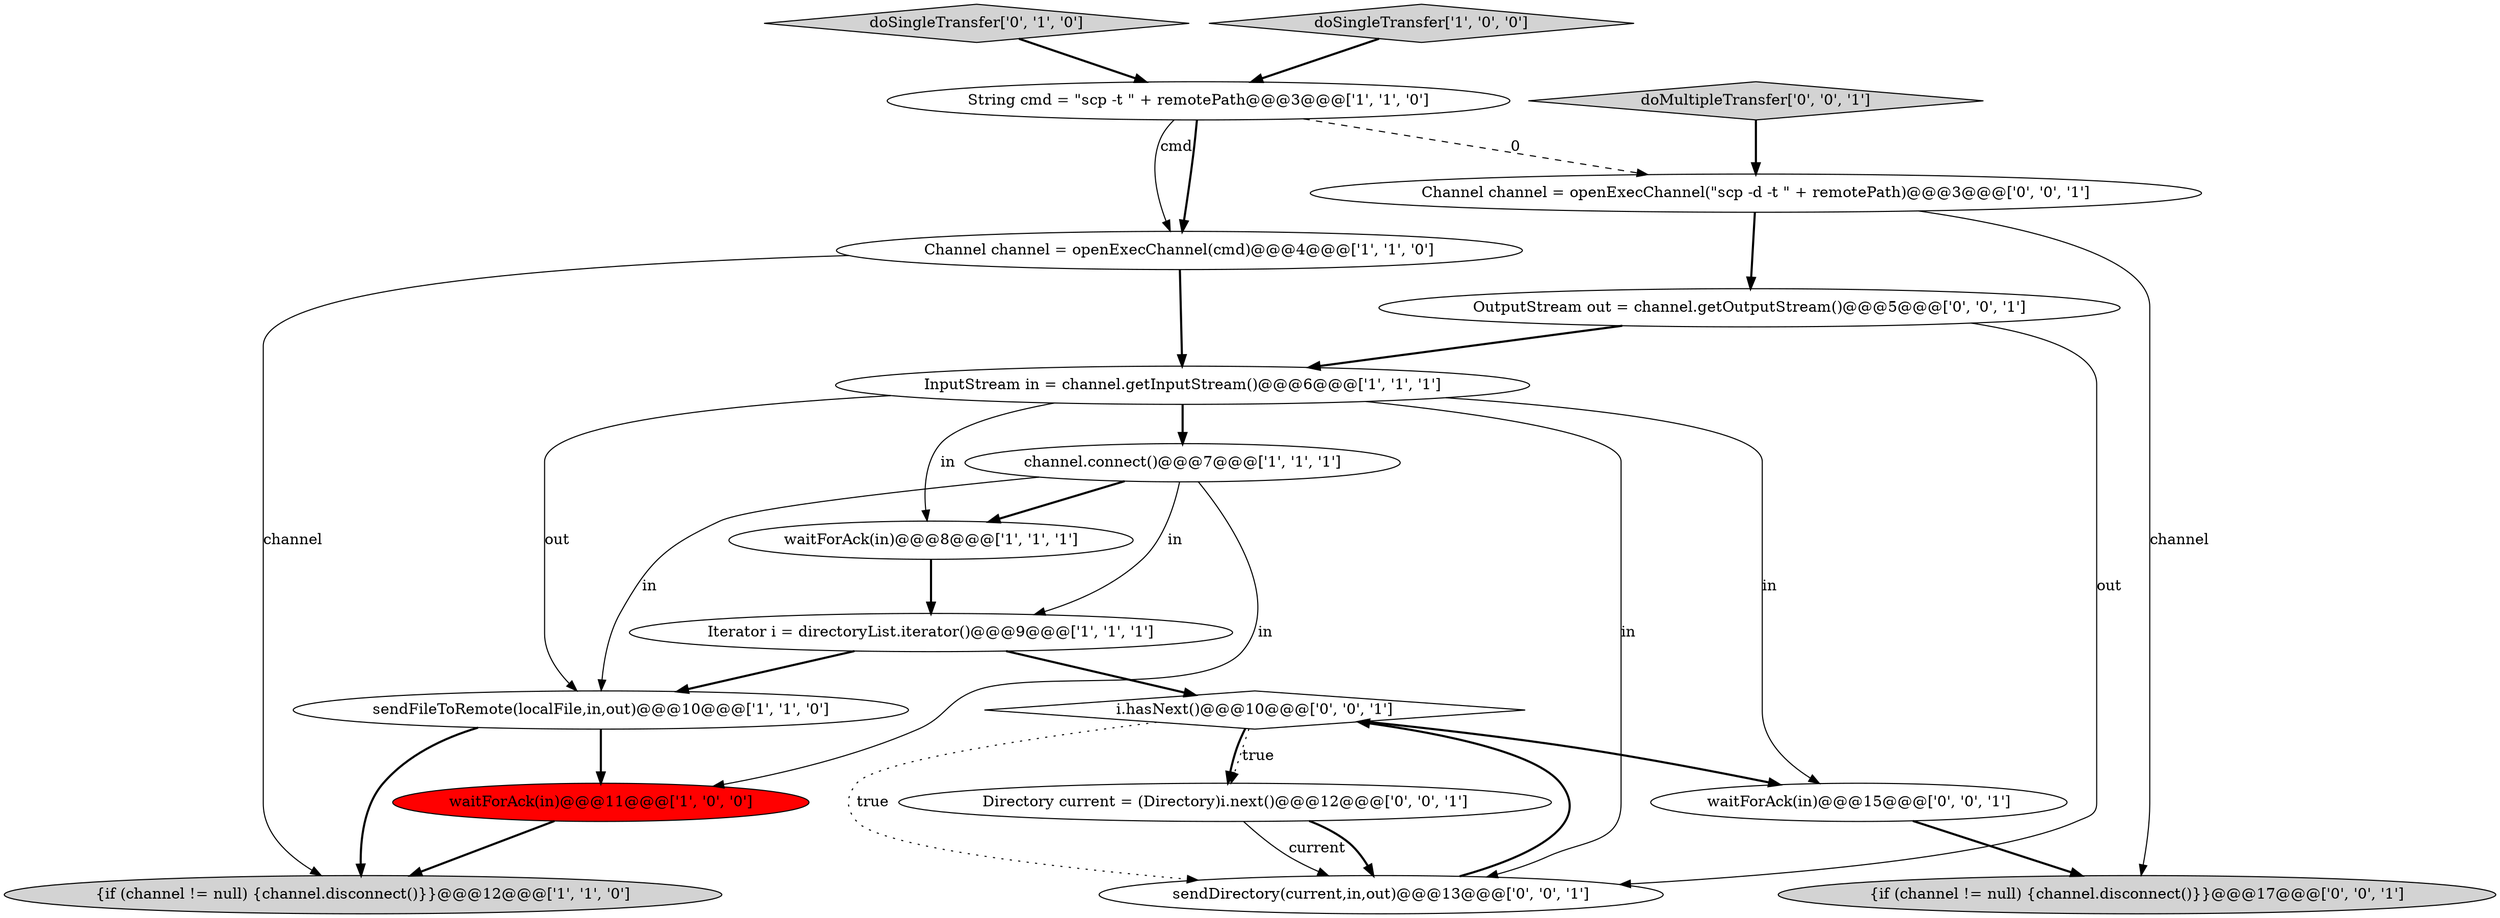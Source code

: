 digraph {
4 [style = filled, label = "InputStream in = channel.getInputStream()@@@6@@@['1', '1', '1']", fillcolor = white, shape = ellipse image = "AAA0AAABBB1BBB"];
11 [style = filled, label = "OutputStream out = channel.getOutputStream()@@@5@@@['0', '0', '1']", fillcolor = white, shape = ellipse image = "AAA0AAABBB3BBB"];
13 [style = filled, label = "waitForAck(in)@@@15@@@['0', '0', '1']", fillcolor = white, shape = ellipse image = "AAA0AAABBB3BBB"];
3 [style = filled, label = "Channel channel = openExecChannel(cmd)@@@4@@@['1', '1', '0']", fillcolor = white, shape = ellipse image = "AAA0AAABBB1BBB"];
8 [style = filled, label = "channel.connect()@@@7@@@['1', '1', '1']", fillcolor = white, shape = ellipse image = "AAA0AAABBB1BBB"];
16 [style = filled, label = "Directory current = (Directory)i.next()@@@12@@@['0', '0', '1']", fillcolor = white, shape = ellipse image = "AAA0AAABBB3BBB"];
9 [style = filled, label = "Iterator i = directoryList.iterator()@@@9@@@['1', '1', '1']", fillcolor = white, shape = ellipse image = "AAA0AAABBB1BBB"];
15 [style = filled, label = "i.hasNext()@@@10@@@['0', '0', '1']", fillcolor = white, shape = diamond image = "AAA0AAABBB3BBB"];
1 [style = filled, label = "waitForAck(in)@@@8@@@['1', '1', '1']", fillcolor = white, shape = ellipse image = "AAA0AAABBB1BBB"];
7 [style = filled, label = "String cmd = \"scp -t \" + remotePath@@@3@@@['1', '1', '0']", fillcolor = white, shape = ellipse image = "AAA0AAABBB1BBB"];
10 [style = filled, label = "doSingleTransfer['0', '1', '0']", fillcolor = lightgray, shape = diamond image = "AAA0AAABBB2BBB"];
12 [style = filled, label = "sendDirectory(current,in,out)@@@13@@@['0', '0', '1']", fillcolor = white, shape = ellipse image = "AAA0AAABBB3BBB"];
6 [style = filled, label = "doSingleTransfer['1', '0', '0']", fillcolor = lightgray, shape = diamond image = "AAA0AAABBB1BBB"];
5 [style = filled, label = "sendFileToRemote(localFile,in,out)@@@10@@@['1', '1', '0']", fillcolor = white, shape = ellipse image = "AAA0AAABBB1BBB"];
14 [style = filled, label = "Channel channel = openExecChannel(\"scp -d -t \" + remotePath)@@@3@@@['0', '0', '1']", fillcolor = white, shape = ellipse image = "AAA0AAABBB3BBB"];
18 [style = filled, label = "doMultipleTransfer['0', '0', '1']", fillcolor = lightgray, shape = diamond image = "AAA0AAABBB3BBB"];
0 [style = filled, label = "{if (channel != null) {channel.disconnect()}}@@@12@@@['1', '1', '0']", fillcolor = lightgray, shape = ellipse image = "AAA0AAABBB1BBB"];
17 [style = filled, label = "{if (channel != null) {channel.disconnect()}}@@@17@@@['0', '0', '1']", fillcolor = lightgray, shape = ellipse image = "AAA0AAABBB3BBB"];
2 [style = filled, label = "waitForAck(in)@@@11@@@['1', '0', '0']", fillcolor = red, shape = ellipse image = "AAA1AAABBB1BBB"];
14->17 [style = solid, label="channel"];
15->13 [style = bold, label=""];
7->14 [style = dashed, label="0"];
16->12 [style = solid, label="current"];
11->4 [style = bold, label=""];
12->15 [style = bold, label=""];
4->12 [style = solid, label="in"];
7->3 [style = solid, label="cmd"];
8->2 [style = solid, label="in"];
4->13 [style = solid, label="in"];
15->16 [style = dotted, label="true"];
15->16 [style = bold, label=""];
3->4 [style = bold, label=""];
10->7 [style = bold, label=""];
7->3 [style = bold, label=""];
1->9 [style = bold, label=""];
4->5 [style = solid, label="out"];
8->1 [style = bold, label=""];
3->0 [style = solid, label="channel"];
13->17 [style = bold, label=""];
5->2 [style = bold, label=""];
8->9 [style = solid, label="in"];
2->0 [style = bold, label=""];
5->0 [style = bold, label=""];
9->15 [style = bold, label=""];
4->1 [style = solid, label="in"];
11->12 [style = solid, label="out"];
9->5 [style = bold, label=""];
15->12 [style = dotted, label="true"];
4->8 [style = bold, label=""];
6->7 [style = bold, label=""];
14->11 [style = bold, label=""];
16->12 [style = bold, label=""];
18->14 [style = bold, label=""];
8->5 [style = solid, label="in"];
}
